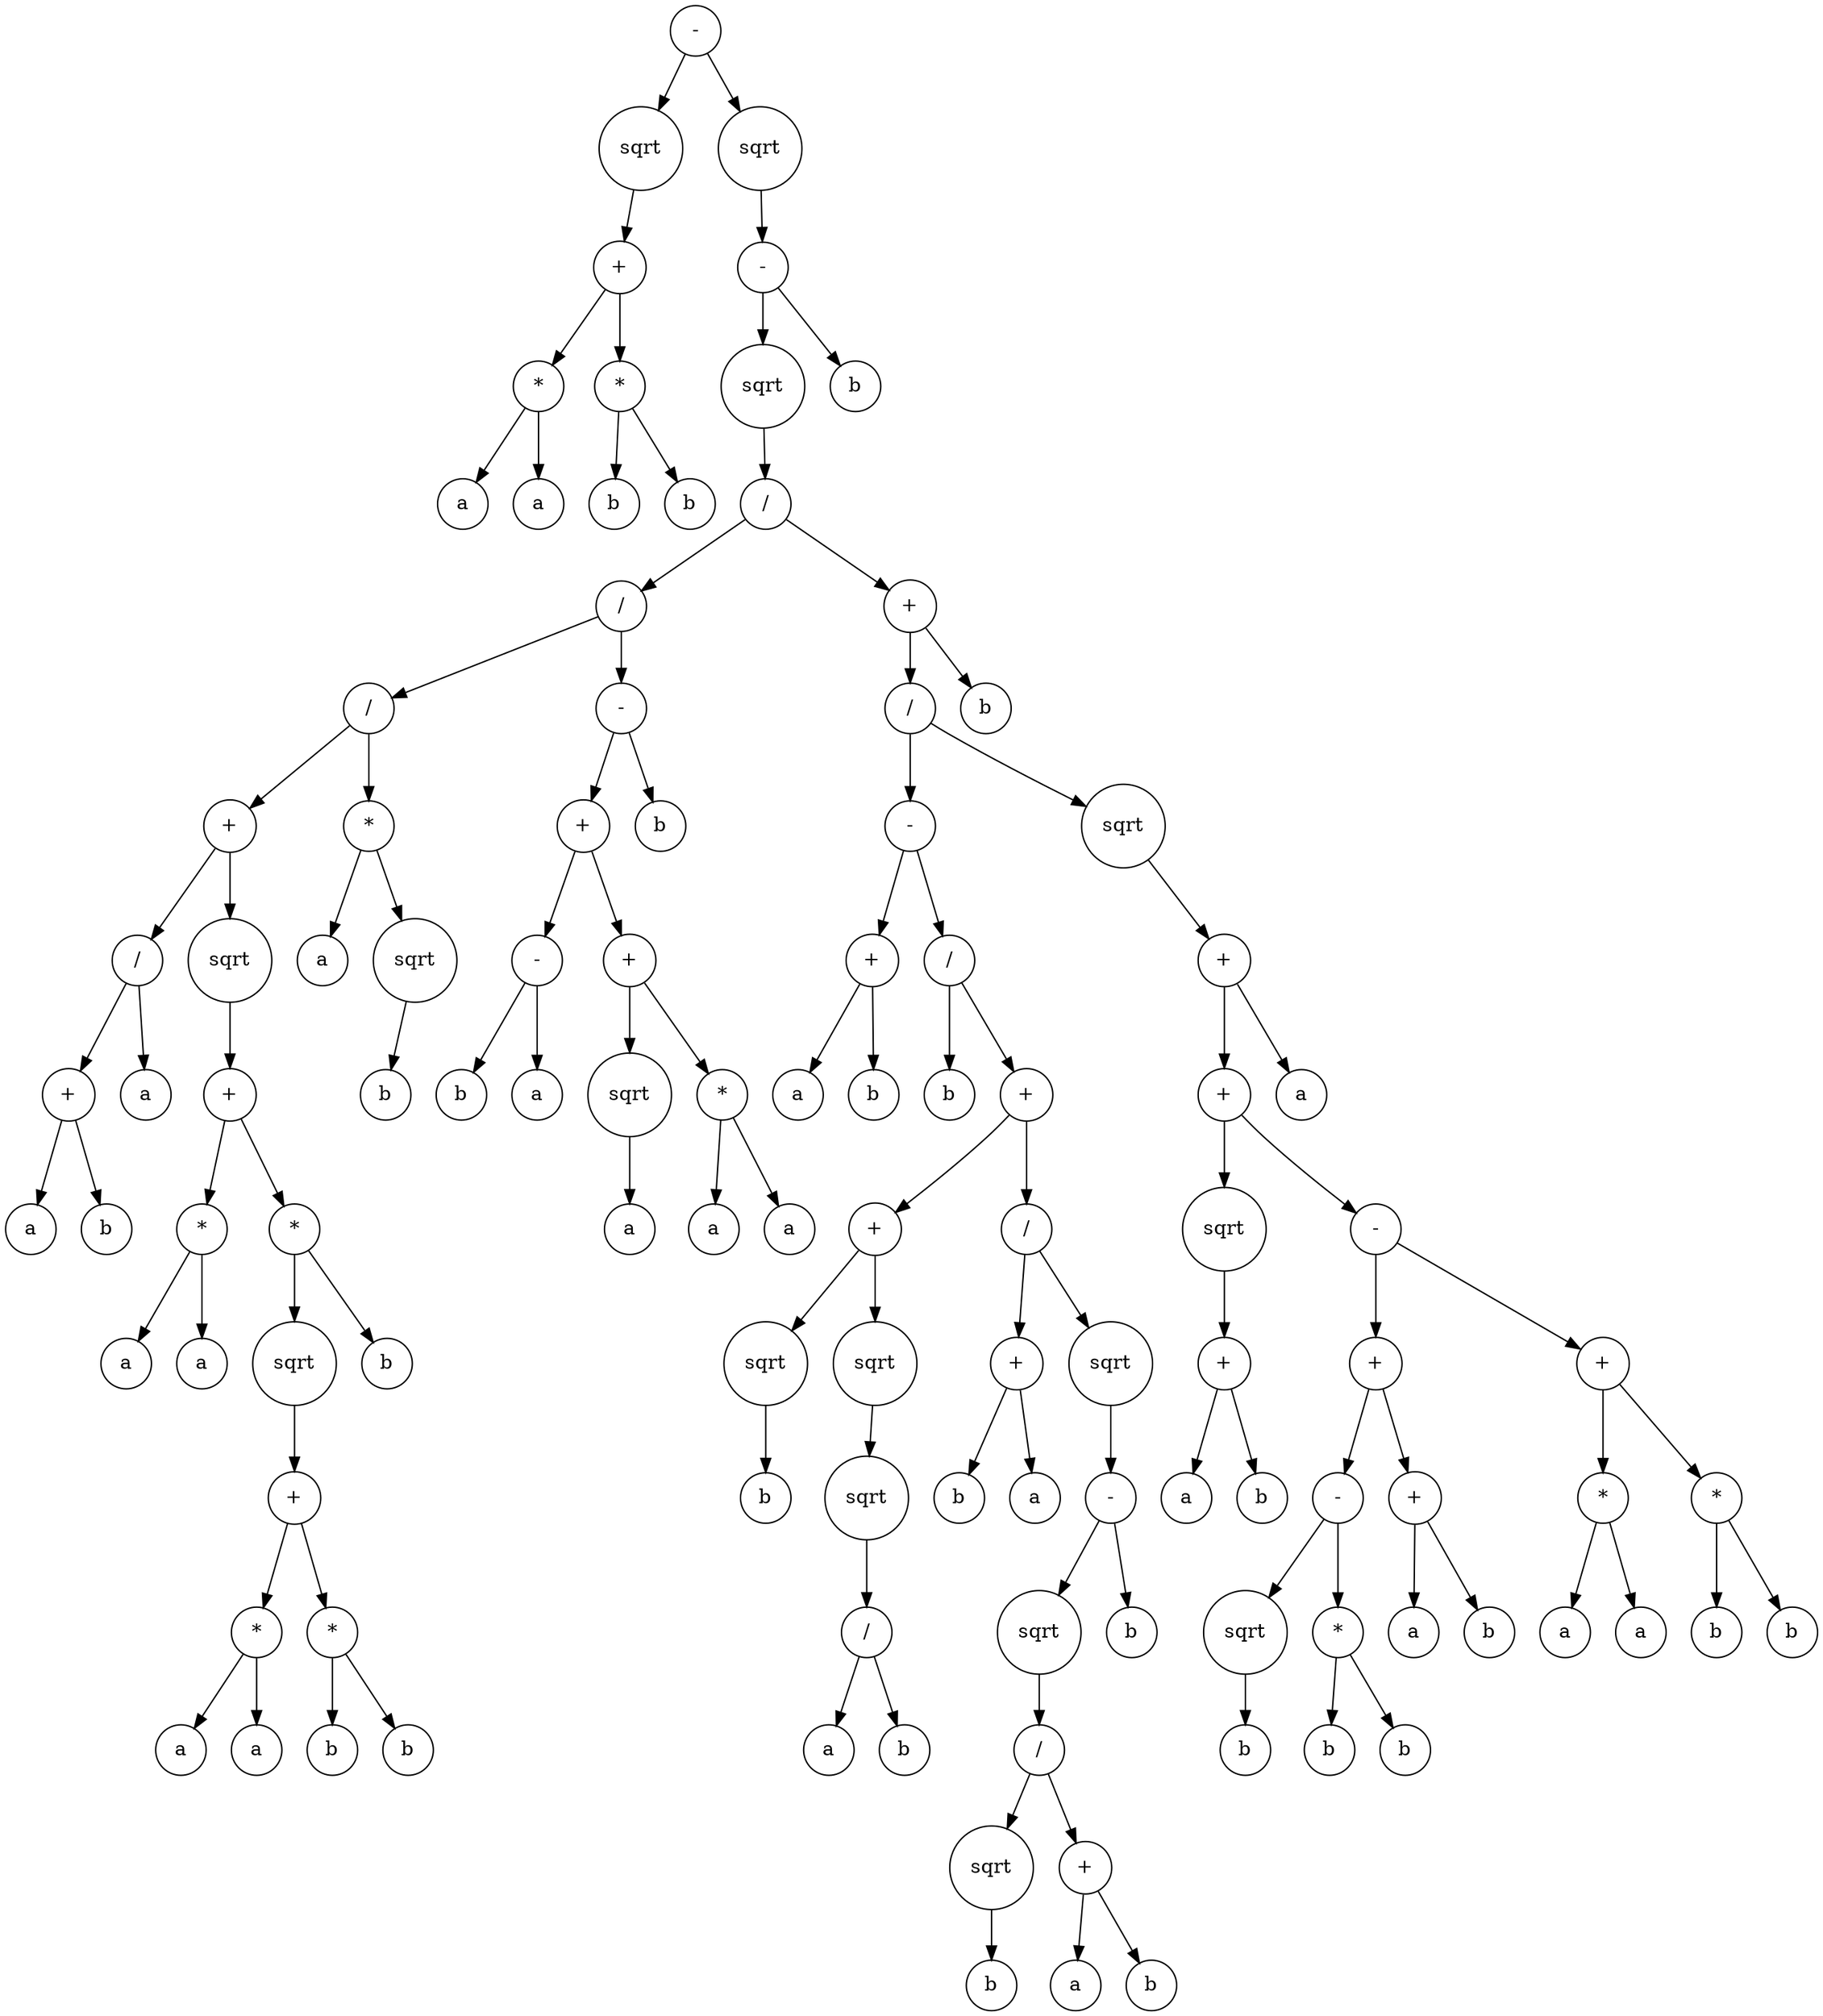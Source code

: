 digraph g {
graph [ordering=out];
node [shape=circle];
n[label = "-"];
n0[label = "sqrt"];
n00[label = "+"];
n000[label = "*"];
n0000[label = "a"];
n000 -> n0000;
n0001[label = "a"];
n000 -> n0001;
n00 -> n000;
n001[label = "*"];
n0010[label = "b"];
n001 -> n0010;
n0011[label = "b"];
n001 -> n0011;
n00 -> n001;
n0 -> n00;
n -> n0;
n1[label = "sqrt"];
n10[label = "-"];
n100[label = "sqrt"];
n1000[label = "/"];
n10000[label = "/"];
n100000[label = "/"];
n1000000[label = "+"];
n10000000[label = "/"];
n100000000[label = "+"];
n1000000000[label = "a"];
n100000000 -> n1000000000;
n1000000001[label = "b"];
n100000000 -> n1000000001;
n10000000 -> n100000000;
n100000001[label = "a"];
n10000000 -> n100000001;
n1000000 -> n10000000;
n10000001[label = "sqrt"];
n100000010[label = "+"];
n1000000100[label = "*"];
n10000001000[label = "a"];
n1000000100 -> n10000001000;
n10000001001[label = "a"];
n1000000100 -> n10000001001;
n100000010 -> n1000000100;
n1000000101[label = "*"];
n10000001010[label = "sqrt"];
n100000010100[label = "+"];
n1000000101000[label = "*"];
n10000001010000[label = "a"];
n1000000101000 -> n10000001010000;
n10000001010001[label = "a"];
n1000000101000 -> n10000001010001;
n100000010100 -> n1000000101000;
n1000000101001[label = "*"];
n10000001010010[label = "b"];
n1000000101001 -> n10000001010010;
n10000001010011[label = "b"];
n1000000101001 -> n10000001010011;
n100000010100 -> n1000000101001;
n10000001010 -> n100000010100;
n1000000101 -> n10000001010;
n10000001011[label = "b"];
n1000000101 -> n10000001011;
n100000010 -> n1000000101;
n10000001 -> n100000010;
n1000000 -> n10000001;
n100000 -> n1000000;
n1000001[label = "*"];
n10000010[label = "a"];
n1000001 -> n10000010;
n10000011[label = "sqrt"];
n100000110[label = "b"];
n10000011 -> n100000110;
n1000001 -> n10000011;
n100000 -> n1000001;
n10000 -> n100000;
n100001[label = "-"];
n1000010[label = "+"];
n10000100[label = "-"];
n100001000[label = "b"];
n10000100 -> n100001000;
n100001001[label = "a"];
n10000100 -> n100001001;
n1000010 -> n10000100;
n10000101[label = "+"];
n100001010[label = "sqrt"];
n1000010100[label = "a"];
n100001010 -> n1000010100;
n10000101 -> n100001010;
n100001011[label = "*"];
n1000010110[label = "a"];
n100001011 -> n1000010110;
n1000010111[label = "a"];
n100001011 -> n1000010111;
n10000101 -> n100001011;
n1000010 -> n10000101;
n100001 -> n1000010;
n1000011[label = "b"];
n100001 -> n1000011;
n10000 -> n100001;
n1000 -> n10000;
n10001[label = "+"];
n100010[label = "/"];
n1000100[label = "-"];
n10001000[label = "+"];
n100010000[label = "a"];
n10001000 -> n100010000;
n100010001[label = "b"];
n10001000 -> n100010001;
n1000100 -> n10001000;
n10001001[label = "/"];
n100010010[label = "b"];
n10001001 -> n100010010;
n100010011[label = "+"];
n1000100110[label = "+"];
n10001001100[label = "sqrt"];
n100010011000[label = "b"];
n10001001100 -> n100010011000;
n1000100110 -> n10001001100;
n10001001101[label = "sqrt"];
n100010011010[label = "sqrt"];
n1000100110100[label = "/"];
n10001001101000[label = "a"];
n1000100110100 -> n10001001101000;
n10001001101001[label = "b"];
n1000100110100 -> n10001001101001;
n100010011010 -> n1000100110100;
n10001001101 -> n100010011010;
n1000100110 -> n10001001101;
n100010011 -> n1000100110;
n1000100111[label = "/"];
n10001001110[label = "+"];
n100010011100[label = "b"];
n10001001110 -> n100010011100;
n100010011101[label = "a"];
n10001001110 -> n100010011101;
n1000100111 -> n10001001110;
n10001001111[label = "sqrt"];
n100010011110[label = "-"];
n1000100111100[label = "sqrt"];
n10001001111000[label = "/"];
n100010011110000[label = "sqrt"];
n1000100111100000[label = "b"];
n100010011110000 -> n1000100111100000;
n10001001111000 -> n100010011110000;
n100010011110001[label = "+"];
n1000100111100010[label = "a"];
n100010011110001 -> n1000100111100010;
n1000100111100011[label = "b"];
n100010011110001 -> n1000100111100011;
n10001001111000 -> n100010011110001;
n1000100111100 -> n10001001111000;
n100010011110 -> n1000100111100;
n1000100111101[label = "b"];
n100010011110 -> n1000100111101;
n10001001111 -> n100010011110;
n1000100111 -> n10001001111;
n100010011 -> n1000100111;
n10001001 -> n100010011;
n1000100 -> n10001001;
n100010 -> n1000100;
n1000101[label = "sqrt"];
n10001010[label = "+"];
n100010100[label = "+"];
n1000101000[label = "sqrt"];
n10001010000[label = "+"];
n100010100000[label = "a"];
n10001010000 -> n100010100000;
n100010100001[label = "b"];
n10001010000 -> n100010100001;
n1000101000 -> n10001010000;
n100010100 -> n1000101000;
n1000101001[label = "-"];
n10001010010[label = "+"];
n100010100100[label = "-"];
n1000101001000[label = "sqrt"];
n10001010010000[label = "b"];
n1000101001000 -> n10001010010000;
n100010100100 -> n1000101001000;
n1000101001001[label = "*"];
n10001010010010[label = "b"];
n1000101001001 -> n10001010010010;
n10001010010011[label = "b"];
n1000101001001 -> n10001010010011;
n100010100100 -> n1000101001001;
n10001010010 -> n100010100100;
n100010100101[label = "+"];
n1000101001010[label = "a"];
n100010100101 -> n1000101001010;
n1000101001011[label = "b"];
n100010100101 -> n1000101001011;
n10001010010 -> n100010100101;
n1000101001 -> n10001010010;
n10001010011[label = "+"];
n100010100110[label = "*"];
n1000101001100[label = "a"];
n100010100110 -> n1000101001100;
n1000101001101[label = "a"];
n100010100110 -> n1000101001101;
n10001010011 -> n100010100110;
n100010100111[label = "*"];
n1000101001110[label = "b"];
n100010100111 -> n1000101001110;
n1000101001111[label = "b"];
n100010100111 -> n1000101001111;
n10001010011 -> n100010100111;
n1000101001 -> n10001010011;
n100010100 -> n1000101001;
n10001010 -> n100010100;
n100010101[label = "a"];
n10001010 -> n100010101;
n1000101 -> n10001010;
n100010 -> n1000101;
n10001 -> n100010;
n100011[label = "b"];
n10001 -> n100011;
n1000 -> n10001;
n100 -> n1000;
n10 -> n100;
n101[label = "b"];
n10 -> n101;
n1 -> n10;
n -> n1;
}

